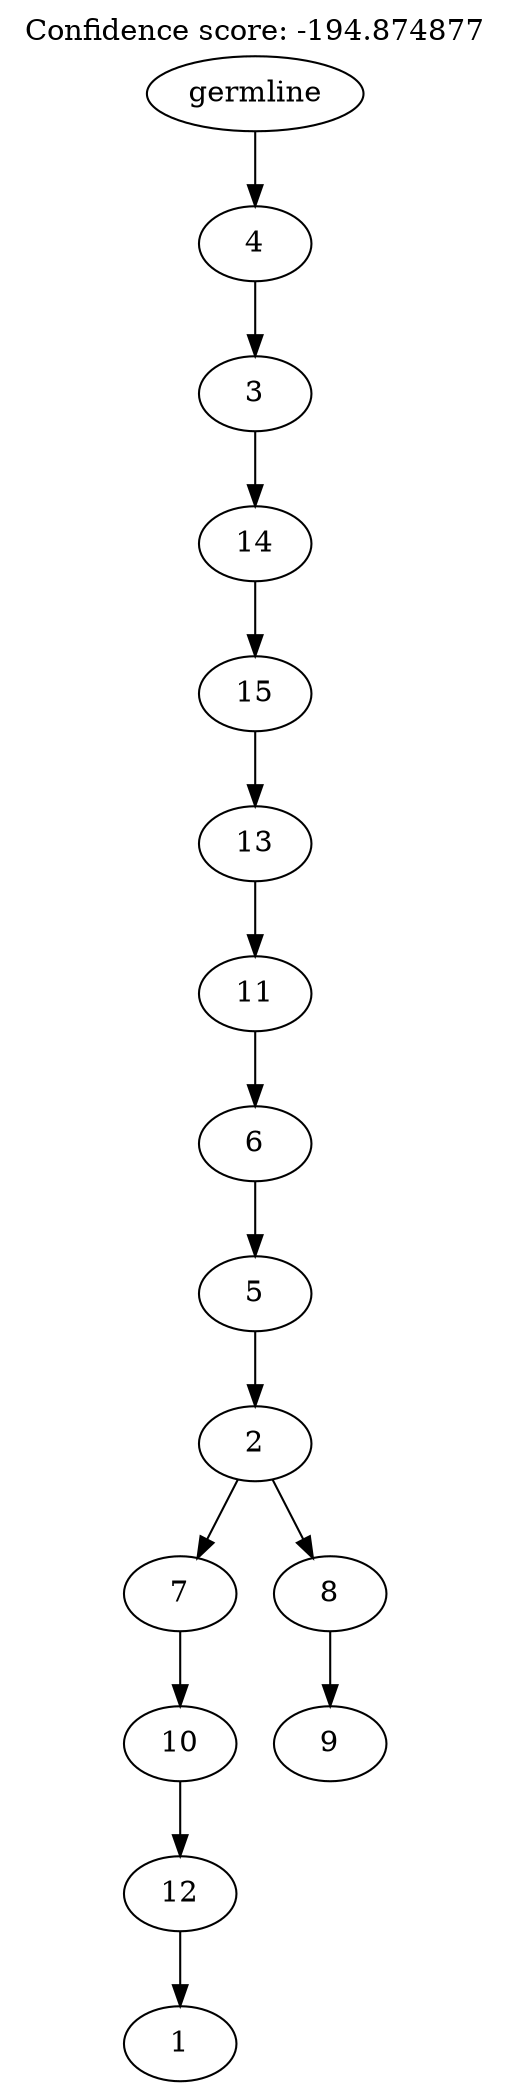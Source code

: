 digraph g {
	"14" -> "15";
	"15" [label="1"];
	"13" -> "14";
	"14" [label="12"];
	"12" -> "13";
	"13" [label="10"];
	"10" -> "11";
	"11" [label="9"];
	"9" -> "10";
	"10" [label="8"];
	"9" -> "12";
	"12" [label="7"];
	"8" -> "9";
	"9" [label="2"];
	"7" -> "8";
	"8" [label="5"];
	"6" -> "7";
	"7" [label="6"];
	"5" -> "6";
	"6" [label="11"];
	"4" -> "5";
	"5" [label="13"];
	"3" -> "4";
	"4" [label="15"];
	"2" -> "3";
	"3" [label="14"];
	"1" -> "2";
	"2" [label="3"];
	"0" -> "1";
	"1" [label="4"];
	"0" [label="germline"];
	labelloc="t";
	label="Confidence score: -194.874877";
}
